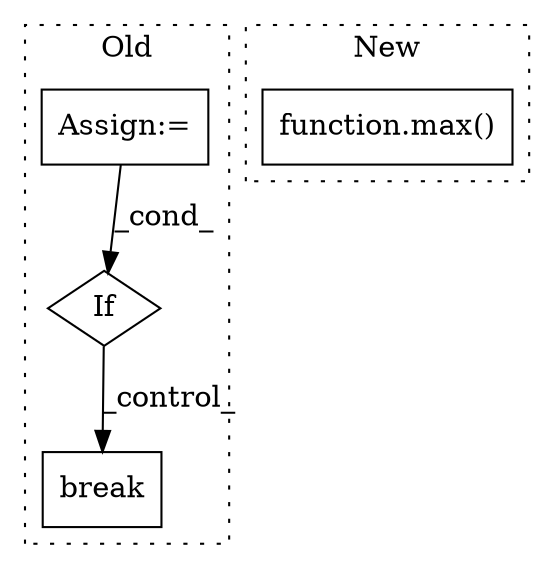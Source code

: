 digraph G {
subgraph cluster0 {
1 [label="break" a="94" s="19298" l="5" shape="box"];
3 [label="If" a="96" s="19260" l="3" shape="diamond"];
4 [label="Assign:=" a="68" s="19125" l="3" shape="box"];
label = "Old";
style="dotted";
}
subgraph cluster1 {
2 [label="function.max()" a="75" s="19397,19409" l="4,23" shape="box"];
label = "New";
style="dotted";
}
3 -> 1 [label="_control_"];
4 -> 3 [label="_cond_"];
}